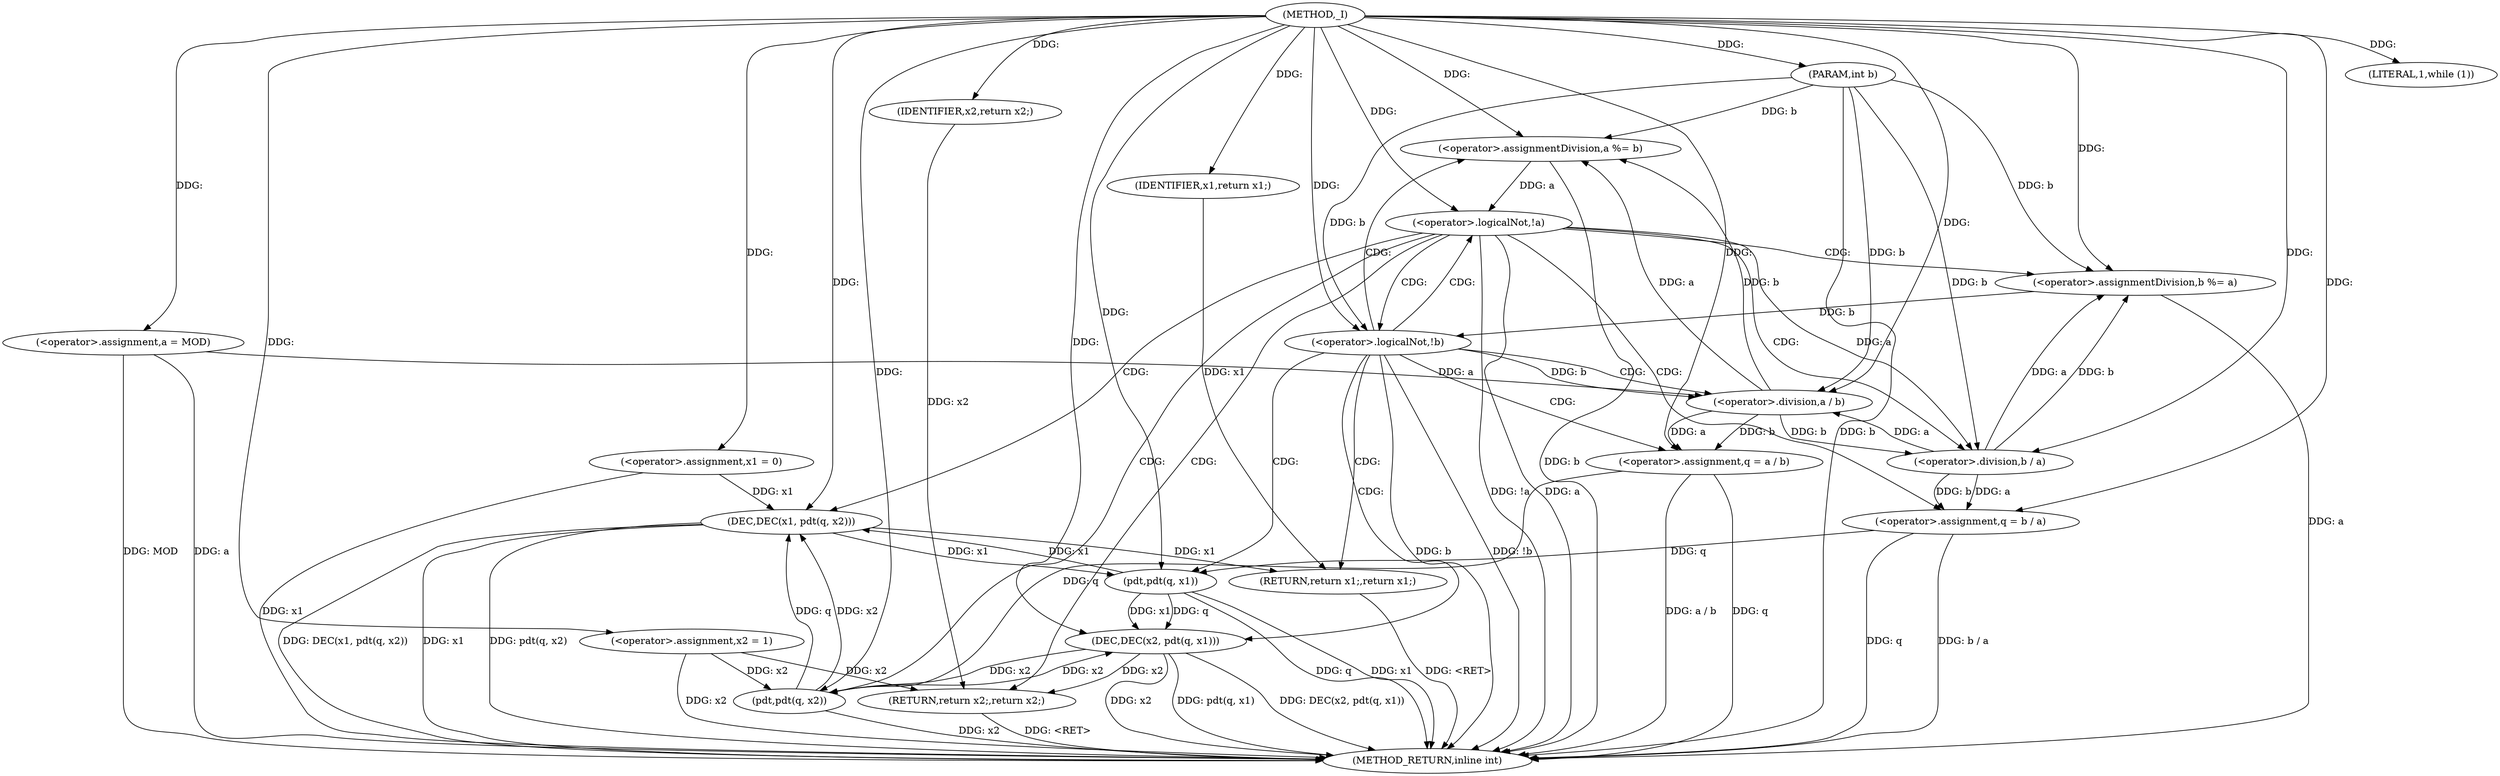 digraph "_I" {  
"1002237" [label = "(METHOD,_I)" ]
"1002294" [label = "(METHOD_RETURN,inline int)" ]
"1002238" [label = "(PARAM,int b)" ]
"1002241" [label = "(<operator>.assignment,a = MOD)" ]
"1002245" [label = "(<operator>.assignment,x1 = 0)" ]
"1002249" [label = "(<operator>.assignment,x2 = 1)" ]
"1002254" [label = "(LITERAL,1,while (1))" ]
"1002270" [label = "(DEC,DEC(x1, pdt(q, x2)))" ]
"1002289" [label = "(DEC,DEC(x2, pdt(q, x1)))" ]
"1002257" [label = "(<operator>.assignment,q = a / b)" ]
"1002262" [label = "(<operator>.assignmentDivision,a %= b)" ]
"1002266" [label = "(<operator>.logicalNot,!a)" ]
"1002268" [label = "(RETURN,return x2;,return x2;)" ]
"1002276" [label = "(<operator>.assignment,q = b / a)" ]
"1002281" [label = "(<operator>.assignmentDivision,b %= a)" ]
"1002285" [label = "(<operator>.logicalNot,!b)" ]
"1002287" [label = "(RETURN,return x1;,return x1;)" ]
"1002269" [label = "(IDENTIFIER,x2,return x2;)" ]
"1002272" [label = "(pdt,pdt(q, x2))" ]
"1002288" [label = "(IDENTIFIER,x1,return x1;)" ]
"1002291" [label = "(pdt,pdt(q, x1))" ]
"1002259" [label = "(<operator>.division,a / b)" ]
"1002278" [label = "(<operator>.division,b / a)" ]
  "1002268" -> "1002294"  [ label = "DDG: <RET>"] 
  "1002287" -> "1002294"  [ label = "DDG: <RET>"] 
  "1002238" -> "1002294"  [ label = "DDG: b"] 
  "1002241" -> "1002294"  [ label = "DDG: a"] 
  "1002245" -> "1002294"  [ label = "DDG: x1"] 
  "1002249" -> "1002294"  [ label = "DDG: x2"] 
  "1002257" -> "1002294"  [ label = "DDG: q"] 
  "1002257" -> "1002294"  [ label = "DDG: a / b"] 
  "1002262" -> "1002294"  [ label = "DDG: b"] 
  "1002266" -> "1002294"  [ label = "DDG: a"] 
  "1002266" -> "1002294"  [ label = "DDG: !a"] 
  "1002270" -> "1002294"  [ label = "DDG: x1"] 
  "1002272" -> "1002294"  [ label = "DDG: x2"] 
  "1002270" -> "1002294"  [ label = "DDG: pdt(q, x2)"] 
  "1002270" -> "1002294"  [ label = "DDG: DEC(x1, pdt(q, x2))"] 
  "1002276" -> "1002294"  [ label = "DDG: q"] 
  "1002276" -> "1002294"  [ label = "DDG: b / a"] 
  "1002281" -> "1002294"  [ label = "DDG: a"] 
  "1002285" -> "1002294"  [ label = "DDG: b"] 
  "1002285" -> "1002294"  [ label = "DDG: !b"] 
  "1002289" -> "1002294"  [ label = "DDG: x2"] 
  "1002291" -> "1002294"  [ label = "DDG: q"] 
  "1002291" -> "1002294"  [ label = "DDG: x1"] 
  "1002289" -> "1002294"  [ label = "DDG: pdt(q, x1)"] 
  "1002289" -> "1002294"  [ label = "DDG: DEC(x2, pdt(q, x1))"] 
  "1002241" -> "1002294"  [ label = "DDG: MOD"] 
  "1002237" -> "1002238"  [ label = "DDG: "] 
  "1002237" -> "1002241"  [ label = "DDG: "] 
  "1002237" -> "1002245"  [ label = "DDG: "] 
  "1002237" -> "1002249"  [ label = "DDG: "] 
  "1002237" -> "1002254"  [ label = "DDG: "] 
  "1002259" -> "1002257"  [ label = "DDG: a"] 
  "1002259" -> "1002257"  [ label = "DDG: b"] 
  "1002259" -> "1002262"  [ label = "DDG: b"] 
  "1002238" -> "1002262"  [ label = "DDG: b"] 
  "1002237" -> "1002262"  [ label = "DDG: "] 
  "1002269" -> "1002268"  [ label = "DDG: x2"] 
  "1002249" -> "1002268"  [ label = "DDG: x2"] 
  "1002289" -> "1002268"  [ label = "DDG: x2"] 
  "1002245" -> "1002270"  [ label = "DDG: x1"] 
  "1002291" -> "1002270"  [ label = "DDG: x1"] 
  "1002237" -> "1002270"  [ label = "DDG: "] 
  "1002272" -> "1002270"  [ label = "DDG: x2"] 
  "1002272" -> "1002270"  [ label = "DDG: q"] 
  "1002278" -> "1002276"  [ label = "DDG: b"] 
  "1002278" -> "1002276"  [ label = "DDG: a"] 
  "1002278" -> "1002281"  [ label = "DDG: a"] 
  "1002237" -> "1002281"  [ label = "DDG: "] 
  "1002288" -> "1002287"  [ label = "DDG: x1"] 
  "1002270" -> "1002287"  [ label = "DDG: x1"] 
  "1002272" -> "1002289"  [ label = "DDG: x2"] 
  "1002237" -> "1002289"  [ label = "DDG: "] 
  "1002291" -> "1002289"  [ label = "DDG: x1"] 
  "1002291" -> "1002289"  [ label = "DDG: q"] 
  "1002237" -> "1002257"  [ label = "DDG: "] 
  "1002259" -> "1002262"  [ label = "DDG: a"] 
  "1002262" -> "1002266"  [ label = "DDG: a"] 
  "1002237" -> "1002266"  [ label = "DDG: "] 
  "1002237" -> "1002269"  [ label = "DDG: "] 
  "1002257" -> "1002272"  [ label = "DDG: q"] 
  "1002237" -> "1002272"  [ label = "DDG: "] 
  "1002249" -> "1002272"  [ label = "DDG: x2"] 
  "1002289" -> "1002272"  [ label = "DDG: x2"] 
  "1002237" -> "1002276"  [ label = "DDG: "] 
  "1002278" -> "1002281"  [ label = "DDG: b"] 
  "1002238" -> "1002281"  [ label = "DDG: b"] 
  "1002281" -> "1002285"  [ label = "DDG: b"] 
  "1002238" -> "1002285"  [ label = "DDG: b"] 
  "1002237" -> "1002285"  [ label = "DDG: "] 
  "1002237" -> "1002288"  [ label = "DDG: "] 
  "1002276" -> "1002291"  [ label = "DDG: q"] 
  "1002237" -> "1002291"  [ label = "DDG: "] 
  "1002270" -> "1002291"  [ label = "DDG: x1"] 
  "1002241" -> "1002259"  [ label = "DDG: a"] 
  "1002237" -> "1002259"  [ label = "DDG: "] 
  "1002278" -> "1002259"  [ label = "DDG: a"] 
  "1002285" -> "1002259"  [ label = "DDG: b"] 
  "1002238" -> "1002259"  [ label = "DDG: b"] 
  "1002238" -> "1002278"  [ label = "DDG: b"] 
  "1002237" -> "1002278"  [ label = "DDG: "] 
  "1002259" -> "1002278"  [ label = "DDG: b"] 
  "1002266" -> "1002278"  [ label = "DDG: a"] 
  "1002266" -> "1002278"  [ label = "CDG: "] 
  "1002266" -> "1002268"  [ label = "CDG: "] 
  "1002266" -> "1002281"  [ label = "CDG: "] 
  "1002266" -> "1002276"  [ label = "CDG: "] 
  "1002266" -> "1002285"  [ label = "CDG: "] 
  "1002266" -> "1002270"  [ label = "CDG: "] 
  "1002266" -> "1002272"  [ label = "CDG: "] 
  "1002285" -> "1002287"  [ label = "CDG: "] 
  "1002285" -> "1002289"  [ label = "CDG: "] 
  "1002285" -> "1002291"  [ label = "CDG: "] 
  "1002285" -> "1002259"  [ label = "CDG: "] 
  "1002285" -> "1002257"  [ label = "CDG: "] 
  "1002285" -> "1002266"  [ label = "CDG: "] 
  "1002285" -> "1002262"  [ label = "CDG: "] 
}
